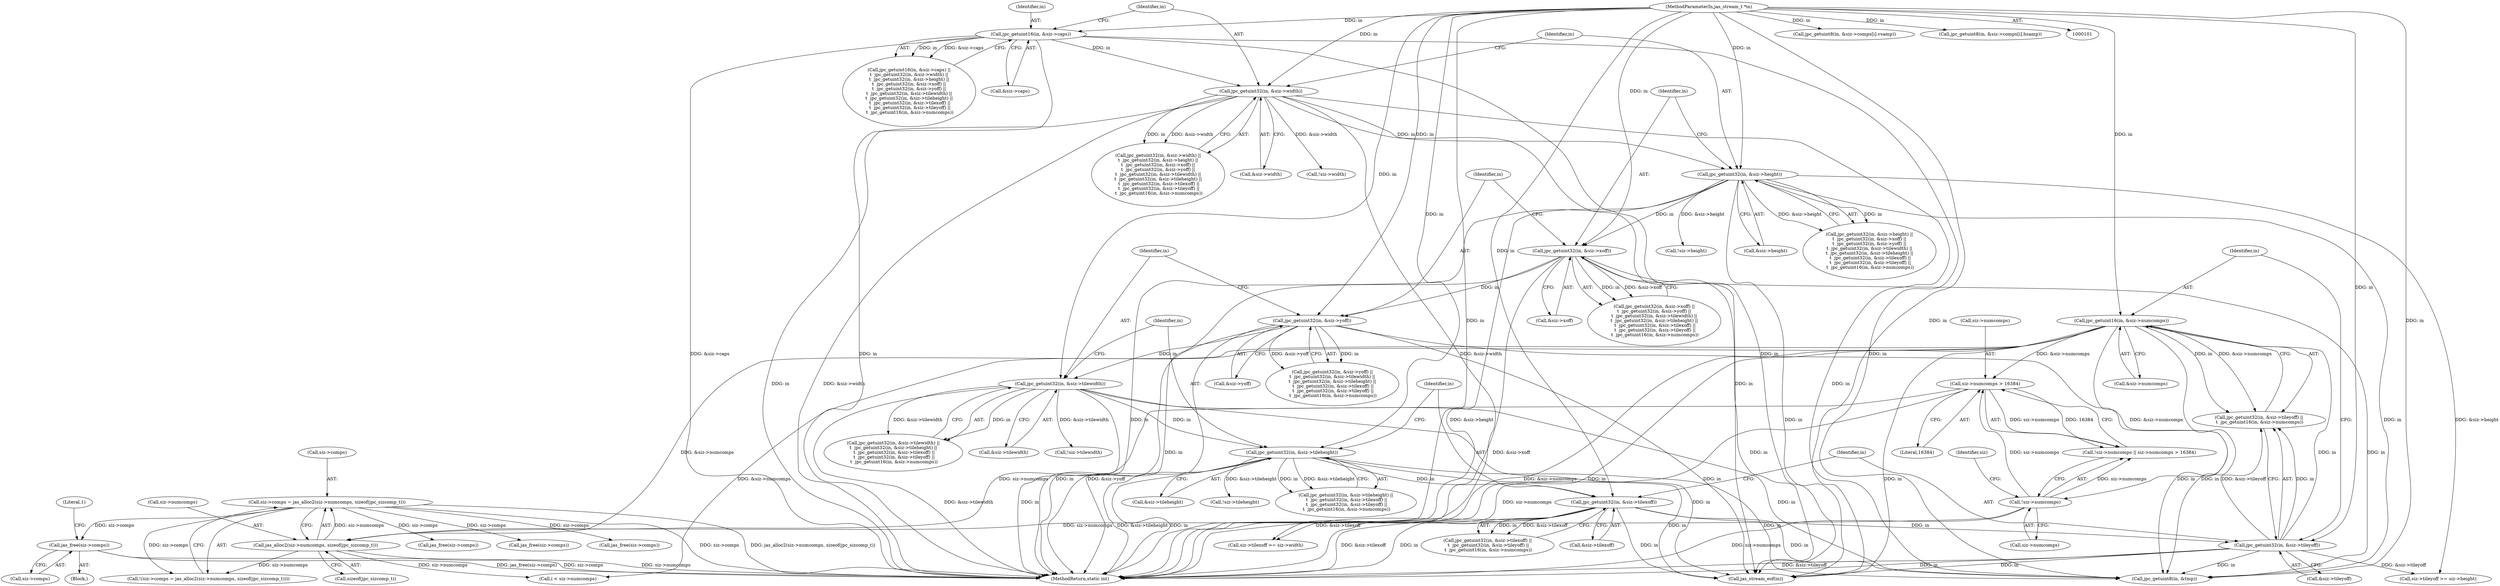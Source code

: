 digraph "1_jasper_f7038068550fba0e41e1d0c355787f1dcd5bf330@API" {
"1000344" [label="(Call,jas_free(siz->comps))"];
"1000253" [label="(Call,siz->comps = jas_alloc2(siz->numcomps, sizeof(jpc_sizcomp_t)))"];
"1000257" [label="(Call,jas_alloc2(siz->numcomps, sizeof(jpc_sizcomp_t)))"];
"1000184" [label="(Call,jpc_getuint16(in, &siz->numcomps))"];
"1000178" [label="(Call,jpc_getuint32(in, &siz->tileyoff))"];
"1000171" [label="(Call,jpc_getuint32(in, &siz->tilexoff))"];
"1000164" [label="(Call,jpc_getuint32(in, &siz->tileheight))"];
"1000157" [label="(Call,jpc_getuint32(in, &siz->tilewidth))"];
"1000150" [label="(Call,jpc_getuint32(in, &siz->yoff))"];
"1000143" [label="(Call,jpc_getuint32(in, &siz->xoff))"];
"1000136" [label="(Call,jpc_getuint32(in, &siz->height))"];
"1000129" [label="(Call,jpc_getuint32(in, &siz->width))"];
"1000122" [label="(Call,jpc_getuint16(in, &siz->caps))"];
"1000104" [label="(MethodParameterIn,jas_stream_t *in)"];
"1000220" [label="(Call,siz->numcomps > 16384)"];
"1000216" [label="(Call,!siz->numcomps)"];
"1000271" [label="(Call,i < siz->numcomps)"];
"1000165" [label="(Identifier,in)"];
"1000177" [label="(Call,jpc_getuint32(in, &siz->tileyoff) ||\n \t  jpc_getuint16(in, &siz->numcomps))"];
"1000281" [label="(Call,jpc_getuint8(in, &tmp))"];
"1000381" [label="(Call,jas_free(siz->comps))"];
"1000345" [label="(Call,siz->comps)"];
"1000254" [label="(Call,siz->comps)"];
"1000164" [label="(Call,jpc_getuint32(in, &siz->tileheight))"];
"1000231" [label="(Call,siz->tilexoff >= siz->width)"];
"1000122" [label="(Call,jpc_getuint16(in, &siz->caps))"];
"1000296" [label="(Call,jpc_getuint8(in, &siz->comps[i].vsamp))"];
"1000179" [label="(Identifier,in)"];
"1000170" [label="(Call,jpc_getuint32(in, &siz->tilexoff) ||\n \t  jpc_getuint32(in, &siz->tileyoff) ||\n \t  jpc_getuint16(in, &siz->numcomps))"];
"1000145" [label="(Call,&siz->xoff)"];
"1000415" [label="(Call,jas_stream_eof(in))"];
"1000307" [label="(Call,jas_free(siz->comps))"];
"1000180" [label="(Call,&siz->tileyoff)"];
"1000222" [label="(Identifier,siz)"];
"1000166" [label="(Call,&siz->tileheight)"];
"1000152" [label="(Call,&siz->yoff)"];
"1000144" [label="(Identifier,in)"];
"1000206" [label="(Call,!siz->tilewidth)"];
"1000173" [label="(Call,&siz->tilexoff)"];
"1000211" [label="(Call,!siz->tileheight)"];
"1000128" [label="(Call,jpc_getuint32(in, &siz->width) ||\n\t  jpc_getuint32(in, &siz->height) ||\n\t  jpc_getuint32(in, &siz->xoff) ||\n\t  jpc_getuint32(in, &siz->yoff) ||\n\t  jpc_getuint32(in, &siz->tilewidth) ||\n\t  jpc_getuint32(in, &siz->tileheight) ||\n \t  jpc_getuint32(in, &siz->tilexoff) ||\n \t  jpc_getuint32(in, &siz->tileyoff) ||\n \t  jpc_getuint16(in, &siz->numcomps))"];
"1000286" [label="(Call,jpc_getuint8(in, &siz->comps[i].hsamp))"];
"1000252" [label="(Call,!(siz->comps = jas_alloc2(siz->numcomps, sizeof(jpc_sizcomp_t))))"];
"1000158" [label="(Identifier,in)"];
"1000224" [label="(Literal,16384)"];
"1000344" [label="(Call,jas_free(siz->comps))"];
"1000427" [label="(MethodReturn,static int)"];
"1000418" [label="(Call,jas_free(siz->comps))"];
"1000221" [label="(Call,siz->numcomps)"];
"1000186" [label="(Call,&siz->numcomps)"];
"1000151" [label="(Identifier,in)"];
"1000171" [label="(Call,jpc_getuint32(in, &siz->tilexoff))"];
"1000150" [label="(Call,jpc_getuint32(in, &siz->yoff))"];
"1000253" [label="(Call,siz->comps = jas_alloc2(siz->numcomps, sizeof(jpc_sizcomp_t)))"];
"1000136" [label="(Call,jpc_getuint32(in, &siz->height))"];
"1000178" [label="(Call,jpc_getuint32(in, &siz->tileyoff))"];
"1000131" [label="(Call,&siz->width)"];
"1000215" [label="(Call,!siz->numcomps || siz->numcomps > 16384)"];
"1000334" [label="(Block,)"];
"1000261" [label="(Call,sizeof(jpc_sizcomp_t))"];
"1000138" [label="(Call,&siz->height)"];
"1000137" [label="(Identifier,in)"];
"1000129" [label="(Call,jpc_getuint32(in, &siz->width))"];
"1000149" [label="(Call,jpc_getuint32(in, &siz->yoff) ||\n\t  jpc_getuint32(in, &siz->tilewidth) ||\n\t  jpc_getuint32(in, &siz->tileheight) ||\n \t  jpc_getuint32(in, &siz->tilexoff) ||\n \t  jpc_getuint32(in, &siz->tileyoff) ||\n \t  jpc_getuint16(in, &siz->numcomps))"];
"1000121" [label="(Call,jpc_getuint16(in, &siz->caps) ||\n\t  jpc_getuint32(in, &siz->width) ||\n\t  jpc_getuint32(in, &siz->height) ||\n\t  jpc_getuint32(in, &siz->xoff) ||\n\t  jpc_getuint32(in, &siz->yoff) ||\n\t  jpc_getuint32(in, &siz->tilewidth) ||\n\t  jpc_getuint32(in, &siz->tileheight) ||\n \t  jpc_getuint32(in, &siz->tilexoff) ||\n \t  jpc_getuint32(in, &siz->tileyoff) ||\n \t  jpc_getuint16(in, &siz->numcomps))"];
"1000217" [label="(Call,siz->numcomps)"];
"1000143" [label="(Call,jpc_getuint32(in, &siz->xoff))"];
"1000185" [label="(Identifier,in)"];
"1000142" [label="(Call,jpc_getuint32(in, &siz->xoff) ||\n\t  jpc_getuint32(in, &siz->yoff) ||\n\t  jpc_getuint32(in, &siz->tilewidth) ||\n\t  jpc_getuint32(in, &siz->tileheight) ||\n \t  jpc_getuint32(in, &siz->tilexoff) ||\n \t  jpc_getuint32(in, &siz->tileyoff) ||\n \t  jpc_getuint16(in, &siz->numcomps))"];
"1000216" [label="(Call,!siz->numcomps)"];
"1000350" [label="(Literal,1)"];
"1000220" [label="(Call,siz->numcomps > 16384)"];
"1000104" [label="(MethodParameterIn,jas_stream_t *in)"];
"1000157" [label="(Call,jpc_getuint32(in, &siz->tilewidth))"];
"1000135" [label="(Call,jpc_getuint32(in, &siz->height) ||\n\t  jpc_getuint32(in, &siz->xoff) ||\n\t  jpc_getuint32(in, &siz->yoff) ||\n\t  jpc_getuint32(in, &siz->tilewidth) ||\n\t  jpc_getuint32(in, &siz->tileheight) ||\n \t  jpc_getuint32(in, &siz->tilexoff) ||\n \t  jpc_getuint32(in, &siz->tileyoff) ||\n \t  jpc_getuint16(in, &siz->numcomps))"];
"1000156" [label="(Call,jpc_getuint32(in, &siz->tilewidth) ||\n\t  jpc_getuint32(in, &siz->tileheight) ||\n \t  jpc_getuint32(in, &siz->tilexoff) ||\n \t  jpc_getuint32(in, &siz->tileyoff) ||\n \t  jpc_getuint16(in, &siz->numcomps))"];
"1000201" [label="(Call,!siz->height)"];
"1000130" [label="(Identifier,in)"];
"1000123" [label="(Identifier,in)"];
"1000184" [label="(Call,jpc_getuint16(in, &siz->numcomps))"];
"1000196" [label="(Call,!siz->width)"];
"1000238" [label="(Call,siz->tileyoff >= siz->height)"];
"1000159" [label="(Call,&siz->tilewidth)"];
"1000124" [label="(Call,&siz->caps)"];
"1000257" [label="(Call,jas_alloc2(siz->numcomps, sizeof(jpc_sizcomp_t)))"];
"1000258" [label="(Call,siz->numcomps)"];
"1000172" [label="(Identifier,in)"];
"1000163" [label="(Call,jpc_getuint32(in, &siz->tileheight) ||\n \t  jpc_getuint32(in, &siz->tilexoff) ||\n \t  jpc_getuint32(in, &siz->tileyoff) ||\n \t  jpc_getuint16(in, &siz->numcomps))"];
"1000344" -> "1000334"  [label="AST: "];
"1000344" -> "1000345"  [label="CFG: "];
"1000345" -> "1000344"  [label="AST: "];
"1000350" -> "1000344"  [label="CFG: "];
"1000344" -> "1000427"  [label="DDG: jas_free(siz->comps)"];
"1000344" -> "1000427"  [label="DDG: siz->comps"];
"1000253" -> "1000344"  [label="DDG: siz->comps"];
"1000253" -> "1000252"  [label="AST: "];
"1000253" -> "1000257"  [label="CFG: "];
"1000254" -> "1000253"  [label="AST: "];
"1000257" -> "1000253"  [label="AST: "];
"1000252" -> "1000253"  [label="CFG: "];
"1000253" -> "1000427"  [label="DDG: siz->comps"];
"1000253" -> "1000427"  [label="DDG: jas_alloc2(siz->numcomps, sizeof(jpc_sizcomp_t))"];
"1000253" -> "1000252"  [label="DDG: siz->comps"];
"1000257" -> "1000253"  [label="DDG: siz->numcomps"];
"1000253" -> "1000307"  [label="DDG: siz->comps"];
"1000253" -> "1000381"  [label="DDG: siz->comps"];
"1000253" -> "1000418"  [label="DDG: siz->comps"];
"1000257" -> "1000261"  [label="CFG: "];
"1000258" -> "1000257"  [label="AST: "];
"1000261" -> "1000257"  [label="AST: "];
"1000257" -> "1000427"  [label="DDG: siz->numcomps"];
"1000257" -> "1000252"  [label="DDG: siz->numcomps"];
"1000184" -> "1000257"  [label="DDG: &siz->numcomps"];
"1000220" -> "1000257"  [label="DDG: siz->numcomps"];
"1000216" -> "1000257"  [label="DDG: siz->numcomps"];
"1000257" -> "1000271"  [label="DDG: siz->numcomps"];
"1000184" -> "1000177"  [label="AST: "];
"1000184" -> "1000186"  [label="CFG: "];
"1000185" -> "1000184"  [label="AST: "];
"1000186" -> "1000184"  [label="AST: "];
"1000177" -> "1000184"  [label="CFG: "];
"1000184" -> "1000427"  [label="DDG: &siz->numcomps"];
"1000184" -> "1000427"  [label="DDG: in"];
"1000184" -> "1000177"  [label="DDG: in"];
"1000184" -> "1000177"  [label="DDG: &siz->numcomps"];
"1000178" -> "1000184"  [label="DDG: in"];
"1000104" -> "1000184"  [label="DDG: in"];
"1000184" -> "1000216"  [label="DDG: &siz->numcomps"];
"1000184" -> "1000220"  [label="DDG: &siz->numcomps"];
"1000184" -> "1000271"  [label="DDG: &siz->numcomps"];
"1000184" -> "1000281"  [label="DDG: in"];
"1000184" -> "1000415"  [label="DDG: in"];
"1000178" -> "1000177"  [label="AST: "];
"1000178" -> "1000180"  [label="CFG: "];
"1000179" -> "1000178"  [label="AST: "];
"1000180" -> "1000178"  [label="AST: "];
"1000185" -> "1000178"  [label="CFG: "];
"1000177" -> "1000178"  [label="CFG: "];
"1000178" -> "1000427"  [label="DDG: in"];
"1000178" -> "1000427"  [label="DDG: &siz->tileyoff"];
"1000178" -> "1000177"  [label="DDG: in"];
"1000178" -> "1000177"  [label="DDG: &siz->tileyoff"];
"1000171" -> "1000178"  [label="DDG: in"];
"1000104" -> "1000178"  [label="DDG: in"];
"1000178" -> "1000238"  [label="DDG: &siz->tileyoff"];
"1000178" -> "1000281"  [label="DDG: in"];
"1000178" -> "1000415"  [label="DDG: in"];
"1000171" -> "1000170"  [label="AST: "];
"1000171" -> "1000173"  [label="CFG: "];
"1000172" -> "1000171"  [label="AST: "];
"1000173" -> "1000171"  [label="AST: "];
"1000179" -> "1000171"  [label="CFG: "];
"1000170" -> "1000171"  [label="CFG: "];
"1000171" -> "1000427"  [label="DDG: in"];
"1000171" -> "1000427"  [label="DDG: &siz->tilexoff"];
"1000171" -> "1000170"  [label="DDG: in"];
"1000171" -> "1000170"  [label="DDG: &siz->tilexoff"];
"1000164" -> "1000171"  [label="DDG: in"];
"1000104" -> "1000171"  [label="DDG: in"];
"1000171" -> "1000231"  [label="DDG: &siz->tilexoff"];
"1000171" -> "1000281"  [label="DDG: in"];
"1000171" -> "1000415"  [label="DDG: in"];
"1000164" -> "1000163"  [label="AST: "];
"1000164" -> "1000166"  [label="CFG: "];
"1000165" -> "1000164"  [label="AST: "];
"1000166" -> "1000164"  [label="AST: "];
"1000172" -> "1000164"  [label="CFG: "];
"1000163" -> "1000164"  [label="CFG: "];
"1000164" -> "1000427"  [label="DDG: &siz->tileheight"];
"1000164" -> "1000427"  [label="DDG: in"];
"1000164" -> "1000163"  [label="DDG: in"];
"1000164" -> "1000163"  [label="DDG: &siz->tileheight"];
"1000157" -> "1000164"  [label="DDG: in"];
"1000104" -> "1000164"  [label="DDG: in"];
"1000164" -> "1000211"  [label="DDG: &siz->tileheight"];
"1000164" -> "1000281"  [label="DDG: in"];
"1000164" -> "1000415"  [label="DDG: in"];
"1000157" -> "1000156"  [label="AST: "];
"1000157" -> "1000159"  [label="CFG: "];
"1000158" -> "1000157"  [label="AST: "];
"1000159" -> "1000157"  [label="AST: "];
"1000165" -> "1000157"  [label="CFG: "];
"1000156" -> "1000157"  [label="CFG: "];
"1000157" -> "1000427"  [label="DDG: &siz->tilewidth"];
"1000157" -> "1000427"  [label="DDG: in"];
"1000157" -> "1000156"  [label="DDG: in"];
"1000157" -> "1000156"  [label="DDG: &siz->tilewidth"];
"1000150" -> "1000157"  [label="DDG: in"];
"1000104" -> "1000157"  [label="DDG: in"];
"1000157" -> "1000206"  [label="DDG: &siz->tilewidth"];
"1000157" -> "1000281"  [label="DDG: in"];
"1000157" -> "1000415"  [label="DDG: in"];
"1000150" -> "1000149"  [label="AST: "];
"1000150" -> "1000152"  [label="CFG: "];
"1000151" -> "1000150"  [label="AST: "];
"1000152" -> "1000150"  [label="AST: "];
"1000158" -> "1000150"  [label="CFG: "];
"1000149" -> "1000150"  [label="CFG: "];
"1000150" -> "1000427"  [label="DDG: in"];
"1000150" -> "1000427"  [label="DDG: &siz->yoff"];
"1000150" -> "1000149"  [label="DDG: in"];
"1000150" -> "1000149"  [label="DDG: &siz->yoff"];
"1000143" -> "1000150"  [label="DDG: in"];
"1000104" -> "1000150"  [label="DDG: in"];
"1000150" -> "1000281"  [label="DDG: in"];
"1000150" -> "1000415"  [label="DDG: in"];
"1000143" -> "1000142"  [label="AST: "];
"1000143" -> "1000145"  [label="CFG: "];
"1000144" -> "1000143"  [label="AST: "];
"1000145" -> "1000143"  [label="AST: "];
"1000151" -> "1000143"  [label="CFG: "];
"1000142" -> "1000143"  [label="CFG: "];
"1000143" -> "1000427"  [label="DDG: in"];
"1000143" -> "1000427"  [label="DDG: &siz->xoff"];
"1000143" -> "1000142"  [label="DDG: in"];
"1000143" -> "1000142"  [label="DDG: &siz->xoff"];
"1000136" -> "1000143"  [label="DDG: in"];
"1000104" -> "1000143"  [label="DDG: in"];
"1000143" -> "1000281"  [label="DDG: in"];
"1000143" -> "1000415"  [label="DDG: in"];
"1000136" -> "1000135"  [label="AST: "];
"1000136" -> "1000138"  [label="CFG: "];
"1000137" -> "1000136"  [label="AST: "];
"1000138" -> "1000136"  [label="AST: "];
"1000144" -> "1000136"  [label="CFG: "];
"1000135" -> "1000136"  [label="CFG: "];
"1000136" -> "1000427"  [label="DDG: &siz->height"];
"1000136" -> "1000427"  [label="DDG: in"];
"1000136" -> "1000135"  [label="DDG: in"];
"1000136" -> "1000135"  [label="DDG: &siz->height"];
"1000129" -> "1000136"  [label="DDG: in"];
"1000104" -> "1000136"  [label="DDG: in"];
"1000136" -> "1000201"  [label="DDG: &siz->height"];
"1000136" -> "1000238"  [label="DDG: &siz->height"];
"1000136" -> "1000281"  [label="DDG: in"];
"1000136" -> "1000415"  [label="DDG: in"];
"1000129" -> "1000128"  [label="AST: "];
"1000129" -> "1000131"  [label="CFG: "];
"1000130" -> "1000129"  [label="AST: "];
"1000131" -> "1000129"  [label="AST: "];
"1000137" -> "1000129"  [label="CFG: "];
"1000128" -> "1000129"  [label="CFG: "];
"1000129" -> "1000427"  [label="DDG: in"];
"1000129" -> "1000427"  [label="DDG: &siz->width"];
"1000129" -> "1000128"  [label="DDG: in"];
"1000129" -> "1000128"  [label="DDG: &siz->width"];
"1000122" -> "1000129"  [label="DDG: in"];
"1000104" -> "1000129"  [label="DDG: in"];
"1000129" -> "1000196"  [label="DDG: &siz->width"];
"1000129" -> "1000231"  [label="DDG: &siz->width"];
"1000129" -> "1000281"  [label="DDG: in"];
"1000129" -> "1000415"  [label="DDG: in"];
"1000122" -> "1000121"  [label="AST: "];
"1000122" -> "1000124"  [label="CFG: "];
"1000123" -> "1000122"  [label="AST: "];
"1000124" -> "1000122"  [label="AST: "];
"1000130" -> "1000122"  [label="CFG: "];
"1000121" -> "1000122"  [label="CFG: "];
"1000122" -> "1000427"  [label="DDG: in"];
"1000122" -> "1000427"  [label="DDG: &siz->caps"];
"1000122" -> "1000121"  [label="DDG: in"];
"1000122" -> "1000121"  [label="DDG: &siz->caps"];
"1000104" -> "1000122"  [label="DDG: in"];
"1000122" -> "1000281"  [label="DDG: in"];
"1000122" -> "1000415"  [label="DDG: in"];
"1000104" -> "1000101"  [label="AST: "];
"1000104" -> "1000427"  [label="DDG: in"];
"1000104" -> "1000281"  [label="DDG: in"];
"1000104" -> "1000286"  [label="DDG: in"];
"1000104" -> "1000296"  [label="DDG: in"];
"1000104" -> "1000415"  [label="DDG: in"];
"1000220" -> "1000215"  [label="AST: "];
"1000220" -> "1000224"  [label="CFG: "];
"1000221" -> "1000220"  [label="AST: "];
"1000224" -> "1000220"  [label="AST: "];
"1000215" -> "1000220"  [label="CFG: "];
"1000220" -> "1000427"  [label="DDG: siz->numcomps"];
"1000220" -> "1000215"  [label="DDG: siz->numcomps"];
"1000220" -> "1000215"  [label="DDG: 16384"];
"1000216" -> "1000220"  [label="DDG: siz->numcomps"];
"1000216" -> "1000215"  [label="AST: "];
"1000216" -> "1000217"  [label="CFG: "];
"1000217" -> "1000216"  [label="AST: "];
"1000222" -> "1000216"  [label="CFG: "];
"1000215" -> "1000216"  [label="CFG: "];
"1000216" -> "1000427"  [label="DDG: siz->numcomps"];
"1000216" -> "1000215"  [label="DDG: siz->numcomps"];
}
